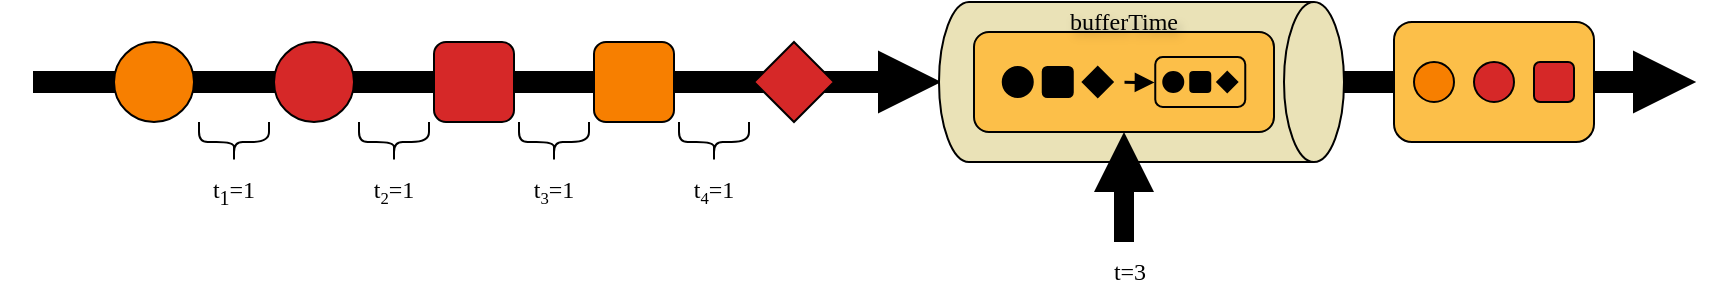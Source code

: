 <mxfile version="24.7.8">
  <diagram name="Pagina-1" id="8XA0GF0U4r00a45ndteG">
    <mxGraphModel dx="610" dy="386" grid="1" gridSize="10" guides="1" tooltips="1" connect="1" arrows="1" fold="1" page="1" pageScale="1" pageWidth="1169" pageHeight="827" math="0" shadow="0">
      <root>
        <mxCell id="0" />
        <mxCell id="1" parent="0" />
        <mxCell id="Qrv3tHsd8QDWrn0WAsmq-15" value="" style="shape=arrow;endArrow=classic;html=1;rounded=0;fillColor=#000000;fontFamily=Fira Mono;textShadow=1;strokeColor=#000000;" parent="1" source="Qrv3tHsd8QDWrn0WAsmq-7" edge="1">
          <mxGeometry width="50" height="50" relative="1" as="geometry">
            <mxPoint x="510" y="490" as="sourcePoint" />
            <mxPoint x="950" y="420" as="targetPoint" />
          </mxGeometry>
        </mxCell>
        <mxCell id="Qrv3tHsd8QDWrn0WAsmq-14" value="" style="shape=arrow;endArrow=classic;html=1;rounded=0;fillColor=#000000;fontFamily=Fira Mono;textShadow=1;strokeColor=#000000;" parent="1" target="Qrv3tHsd8QDWrn0WAsmq-7" edge="1">
          <mxGeometry width="50" height="50" relative="1" as="geometry">
            <mxPoint x="120" y="420" as="sourcePoint" />
            <mxPoint x="530" y="440" as="targetPoint" />
          </mxGeometry>
        </mxCell>
        <mxCell id="Qrv3tHsd8QDWrn0WAsmq-1" value="" style="ellipse;whiteSpace=wrap;html=1;aspect=fixed;fillColor=#f77f00;fontFamily=Fira Mono;textShadow=1;strokeColor=#000000;" parent="1" vertex="1">
          <mxGeometry x="160" y="400" width="40" height="40" as="geometry" />
        </mxCell>
        <mxCell id="Qrv3tHsd8QDWrn0WAsmq-2" value="" style="ellipse;whiteSpace=wrap;html=1;aspect=fixed;fillColor=#d62828;fontFamily=Fira Mono;textShadow=1;strokeColor=#000000;" parent="1" vertex="1">
          <mxGeometry x="240" y="400" width="40" height="40" as="geometry" />
        </mxCell>
        <mxCell id="Qrv3tHsd8QDWrn0WAsmq-4" value="" style="rounded=1;whiteSpace=wrap;html=1;fillColor=#d62828;fontFamily=Fira Mono;textShadow=1;strokeColor=#000000;" parent="1" vertex="1">
          <mxGeometry x="320" y="400" width="40" height="40" as="geometry" />
        </mxCell>
        <mxCell id="Qrv3tHsd8QDWrn0WAsmq-5" value="" style="rounded=1;whiteSpace=wrap;html=1;fillColor=#f77f00;fontFamily=Fira Mono;textShadow=1;strokeColor=#000000;" parent="1" vertex="1">
          <mxGeometry x="400" y="400" width="40" height="40" as="geometry" />
        </mxCell>
        <mxCell id="Qrv3tHsd8QDWrn0WAsmq-6" value="" style="rhombus;whiteSpace=wrap;html=1;fillColor=#d62828;fontFamily=Fira Mono;textShadow=1;strokeColor=#000000;" parent="1" vertex="1">
          <mxGeometry x="480" y="400" width="40" height="40" as="geometry" />
        </mxCell>
        <mxCell id="Qrv3tHsd8QDWrn0WAsmq-7" value="" style="shape=cylinder3;whiteSpace=wrap;html=1;boundedLbl=1;backgroundOutline=1;size=15;rotation=90;fillColor=#eae2b7;fontFamily=Fira Mono;textShadow=1;strokeColor=#000000;" parent="1" vertex="1">
          <mxGeometry x="633.75" y="318.75" width="80" height="202.5" as="geometry" />
        </mxCell>
        <mxCell id="Qrv3tHsd8QDWrn0WAsmq-16" value="" style="rounded=1;whiteSpace=wrap;html=1;fillColor=#fcbf49;fontFamily=Fira Mono;textShadow=1;strokeColor=#000000;" parent="1" vertex="1">
          <mxGeometry x="590" y="395" width="150" height="50" as="geometry" />
        </mxCell>
        <mxCell id="Qrv3tHsd8QDWrn0WAsmq-17" value="" style="ellipse;whiteSpace=wrap;html=1;aspect=fixed;fillColor=#000000;fontFamily=Fira Mono;textShadow=1;strokeColor=#000000;" parent="1" vertex="1">
          <mxGeometry x="604.38" y="412.5" width="15" height="15" as="geometry" />
        </mxCell>
        <mxCell id="Qrv3tHsd8QDWrn0WAsmq-18" value="" style="rounded=1;whiteSpace=wrap;html=1;fillColor=#000000;fontFamily=Fira Mono;textShadow=1;strokeColor=#000000;" parent="1" vertex="1">
          <mxGeometry x="624.38" y="412.5" width="15" height="15" as="geometry" />
        </mxCell>
        <mxCell id="Qrv3tHsd8QDWrn0WAsmq-19" value="" style="rhombus;whiteSpace=wrap;html=1;fillColor=#000000;fontFamily=Fira Mono;textShadow=1;strokeColor=#000000;" parent="1" vertex="1">
          <mxGeometry x="644.38" y="412.5" width="15" height="15" as="geometry" />
        </mxCell>
        <mxCell id="Qrv3tHsd8QDWrn0WAsmq-21" value="&lt;font color=&quot;#000000&quot;&gt;bufferTime&lt;/font&gt;" style="text;html=1;align=center;verticalAlign=middle;whiteSpace=wrap;rounded=0;fontFamily=Fira Mono;textShadow=1;strokeColor=none;" parent="1" vertex="1">
          <mxGeometry x="600" y="385" width="130" height="10" as="geometry" />
        </mxCell>
        <mxCell id="Qrv3tHsd8QDWrn0WAsmq-37" value="" style="endArrow=block;html=1;rounded=0;endFill=1;strokeWidth=1.5;sourcePerimeterSpacing=0;jumpSize=4;strokeColor=#000000;" parent="1" edge="1">
          <mxGeometry width="50" height="50" relative="1" as="geometry">
            <mxPoint x="665" y="419.92" as="sourcePoint" />
            <mxPoint x="680" y="420" as="targetPoint" />
            <Array as="points">
              <mxPoint x="680" y="420" />
            </Array>
          </mxGeometry>
        </mxCell>
        <mxCell id="nMzqEQj8RB4CVh261bJb-2" value="" style="rounded=1;whiteSpace=wrap;html=1;fillColor=#fcbf49;fontFamily=Fira Mono;textShadow=1;strokeColor=#000000;" vertex="1" parent="1">
          <mxGeometry x="800" y="390" width="100" height="60" as="geometry" />
        </mxCell>
        <mxCell id="nMzqEQj8RB4CVh261bJb-3" value="" style="ellipse;whiteSpace=wrap;html=1;aspect=fixed;fillColor=#f77f00;fontFamily=Fira Mono;textShadow=1;strokeColor=#000000;" vertex="1" parent="1">
          <mxGeometry x="810" y="410" width="20" height="20" as="geometry" />
        </mxCell>
        <mxCell id="nMzqEQj8RB4CVh261bJb-4" value="" style="ellipse;whiteSpace=wrap;html=1;aspect=fixed;fillColor=#d62828;fontFamily=Fira Mono;textShadow=1;strokeColor=#000000;" vertex="1" parent="1">
          <mxGeometry x="840" y="410" width="20" height="20" as="geometry" />
        </mxCell>
        <mxCell id="nMzqEQj8RB4CVh261bJb-8" value="" style="rounded=1;whiteSpace=wrap;html=1;fillColor=none;fontFamily=Fira Mono;textShadow=1;strokeColor=#000000;" vertex="1" parent="1">
          <mxGeometry x="680.63" y="407.5" width="45" height="25" as="geometry" />
        </mxCell>
        <mxCell id="nMzqEQj8RB4CVh261bJb-9" value="" style="ellipse;whiteSpace=wrap;html=1;aspect=fixed;fillColor=#000000;fontFamily=Fira Mono;textShadow=1;strokeColor=#000000;" vertex="1" parent="1">
          <mxGeometry x="684.63" y="415" width="10" height="10" as="geometry" />
        </mxCell>
        <mxCell id="nMzqEQj8RB4CVh261bJb-10" value="" style="rounded=1;whiteSpace=wrap;html=1;fillColor=#000000;fontFamily=Fira Mono;textShadow=1;strokeColor=#000000;" vertex="1" parent="1">
          <mxGeometry x="698.13" y="415" width="10" height="10" as="geometry" />
        </mxCell>
        <mxCell id="nMzqEQj8RB4CVh261bJb-11" value="" style="rhombus;whiteSpace=wrap;html=1;fillColor=#000000;fontFamily=Fira Mono;textShadow=1;strokeColor=#000000;" vertex="1" parent="1">
          <mxGeometry x="711.63" y="415" width="10" height="10" as="geometry" />
        </mxCell>
        <mxCell id="nMzqEQj8RB4CVh261bJb-13" value="" style="shape=arrow;endArrow=classic;html=1;rounded=0;strokeColor=none;fillColor=#000000;" edge="1" parent="1" target="Qrv3tHsd8QDWrn0WAsmq-16">
          <mxGeometry width="50" height="50" relative="1" as="geometry">
            <mxPoint x="665" y="500" as="sourcePoint" />
            <mxPoint x="730" y="480" as="targetPoint" />
          </mxGeometry>
        </mxCell>
        <mxCell id="nMzqEQj8RB4CVh261bJb-16" value="&lt;font color=&quot;#000000&quot; face=&quot;Fira Mono&quot;&gt;t=3&lt;/font&gt;" style="text;html=1;align=center;verticalAlign=middle;whiteSpace=wrap;rounded=0;" vertex="1" parent="1">
          <mxGeometry x="638.13" y="500" width="60" height="30" as="geometry" />
        </mxCell>
        <mxCell id="nMzqEQj8RB4CVh261bJb-5" value="" style="rounded=1;whiteSpace=wrap;html=1;fillColor=#d62828;fontFamily=Fira Mono;textShadow=1;strokeColor=#000000;" vertex="1" parent="1">
          <mxGeometry x="870" y="410" width="20" height="20" as="geometry" />
        </mxCell>
        <mxCell id="nMzqEQj8RB4CVh261bJb-21" value="" style="shape=curlyBracket;whiteSpace=wrap;html=1;rounded=1;flipH=1;labelPosition=right;verticalLabelPosition=middle;align=left;verticalAlign=middle;rotation=90;size=0.5;fillColor=#000000;strokeColor=#000000;" vertex="1" parent="1">
          <mxGeometry x="290" y="432.5" width="20" height="35" as="geometry" />
        </mxCell>
        <mxCell id="nMzqEQj8RB4CVh261bJb-23" value="" style="shape=curlyBracket;whiteSpace=wrap;html=1;rounded=1;flipH=1;labelPosition=right;verticalLabelPosition=middle;align=left;verticalAlign=middle;rotation=90;size=0.5;fillColor=#000000;strokeColor=#000000;" vertex="1" parent="1">
          <mxGeometry x="210" y="432.5" width="20" height="35" as="geometry" />
        </mxCell>
        <mxCell id="nMzqEQj8RB4CVh261bJb-24" value="" style="shape=curlyBracket;whiteSpace=wrap;html=1;rounded=1;flipH=1;labelPosition=right;verticalLabelPosition=middle;align=left;verticalAlign=middle;rotation=90;size=0.5;fillColor=#000000;strokeColor=#000000;" vertex="1" parent="1">
          <mxGeometry x="370" y="432.5" width="20" height="35" as="geometry" />
        </mxCell>
        <mxCell id="nMzqEQj8RB4CVh261bJb-25" value="" style="shape=curlyBracket;whiteSpace=wrap;html=1;rounded=1;flipH=1;labelPosition=right;verticalLabelPosition=middle;align=left;verticalAlign=middle;rotation=90;size=0.5;fillColor=#000000;strokeColor=#000000;" vertex="1" parent="1">
          <mxGeometry x="450" y="432.5" width="20" height="35" as="geometry" />
        </mxCell>
        <mxCell id="nMzqEQj8RB4CVh261bJb-27" value="&lt;font face=&quot;Fira Mono&quot; color=&quot;#000000&quot;&gt;t&lt;sub&gt;1&lt;/sub&gt;=1&lt;/font&gt;" style="text;html=1;align=center;verticalAlign=middle;whiteSpace=wrap;rounded=0;" vertex="1" parent="1">
          <mxGeometry x="190" y="460" width="60" height="30" as="geometry" />
        </mxCell>
        <mxCell id="nMzqEQj8RB4CVh261bJb-28" value="&lt;font face=&quot;Fira Mono&quot; color=&quot;#000000&quot;&gt;t&lt;span style=&quot;font-size: 10px;&quot;&gt;&lt;sub&gt;2&lt;/sub&gt;&lt;/span&gt;=1&lt;/font&gt;" style="text;html=1;align=center;verticalAlign=middle;whiteSpace=wrap;rounded=0;" vertex="1" parent="1">
          <mxGeometry x="270" y="460" width="60" height="30" as="geometry" />
        </mxCell>
        <mxCell id="nMzqEQj8RB4CVh261bJb-29" value="&lt;font face=&quot;Fira Mono&quot; color=&quot;#000000&quot;&gt;t&lt;span style=&quot;font-size: 10px;&quot;&gt;&lt;sub&gt;3&lt;/sub&gt;&lt;/span&gt;=1&lt;/font&gt;" style="text;html=1;align=center;verticalAlign=middle;whiteSpace=wrap;rounded=0;" vertex="1" parent="1">
          <mxGeometry x="350" y="460" width="60" height="30" as="geometry" />
        </mxCell>
        <mxCell id="nMzqEQj8RB4CVh261bJb-30" value="&lt;font face=&quot;Fira Mono&quot; color=&quot;#000000&quot;&gt;t&lt;span style=&quot;font-size: 10px;&quot;&gt;&lt;sub&gt;4&lt;/sub&gt;&lt;/span&gt;=1&lt;/font&gt;" style="text;html=1;align=center;verticalAlign=middle;whiteSpace=wrap;rounded=0;" vertex="1" parent="1">
          <mxGeometry x="430" y="460" width="60" height="30" as="geometry" />
        </mxCell>
      </root>
    </mxGraphModel>
  </diagram>
</mxfile>
